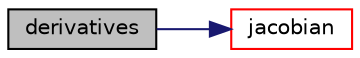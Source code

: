 digraph "derivatives"
{
  bgcolor="transparent";
  edge [fontname="Helvetica",fontsize="10",labelfontname="Helvetica",labelfontsize="10"];
  node [fontname="Helvetica",fontsize="10",shape=record];
  rankdir="LR";
  Node1 [label="derivatives",height=0.2,width=0.4,color="black", fillcolor="grey75", style="filled", fontcolor="black"];
  Node1 -> Node2 [color="midnightblue",fontsize="10",style="solid",fontname="Helvetica"];
  Node2 [label="jacobian",height=0.2,width=0.4,color="red",URL="$a00263.html#a8dbf3ce10c612a6f4bfe71ab14c4d914",tooltip="Calculate the Jacobian of the system. "];
}
